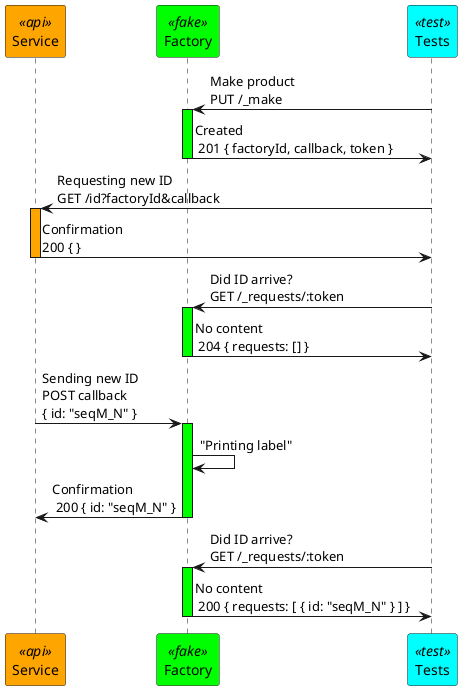 @startuml api_test_async

skinparam participant {
    backgroundColor<<test>> Aqua
    backgroundColor<<fake>> Lime
    backgroundColor<<api>> Orange
}

participant "Service" as S <<api>>
participant "Factory" as F <<fake>>
participant "Tests" as T <<test>>

T -> F: Make product\nPUT /_make
activate F #Lime

F -> T: Created\n 201 { factoryId, callback, token }
deactivate F

T -> S: Requesting new ID\nGET /id?factoryId&callback
activate S #Orange

S -> T: Confirmation\n200 { }
deactivate S

T -> F: Did ID arrive?\nGET /_requests/:token
activate F #Lime

F -> T: No content\n 204 { requests: [] }
deactivate F

S -> F: Sending new ID\nPOST callback\n{ id: "seqM_N" }
activate F #Lime

F -> F: "Printing label"

F -> S: Confirmation\n 200 { id: "seqM_N" }
deactivate F

T -> F: Did ID arrive?\nGET /_requests/:token
activate F #Lime

F -> T: No content\n 200 { requests: [ { id: "seqM_N" } ] }
deactivate F

@enduml
